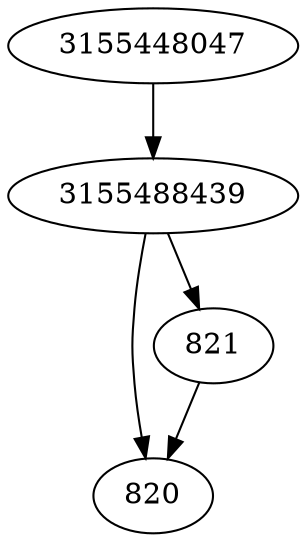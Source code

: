 strict digraph  {
3155488439;
820;
821;
3155448047;
3155488439 -> 820;
3155488439 -> 821;
821 -> 820;
3155448047 -> 3155488439;
}
